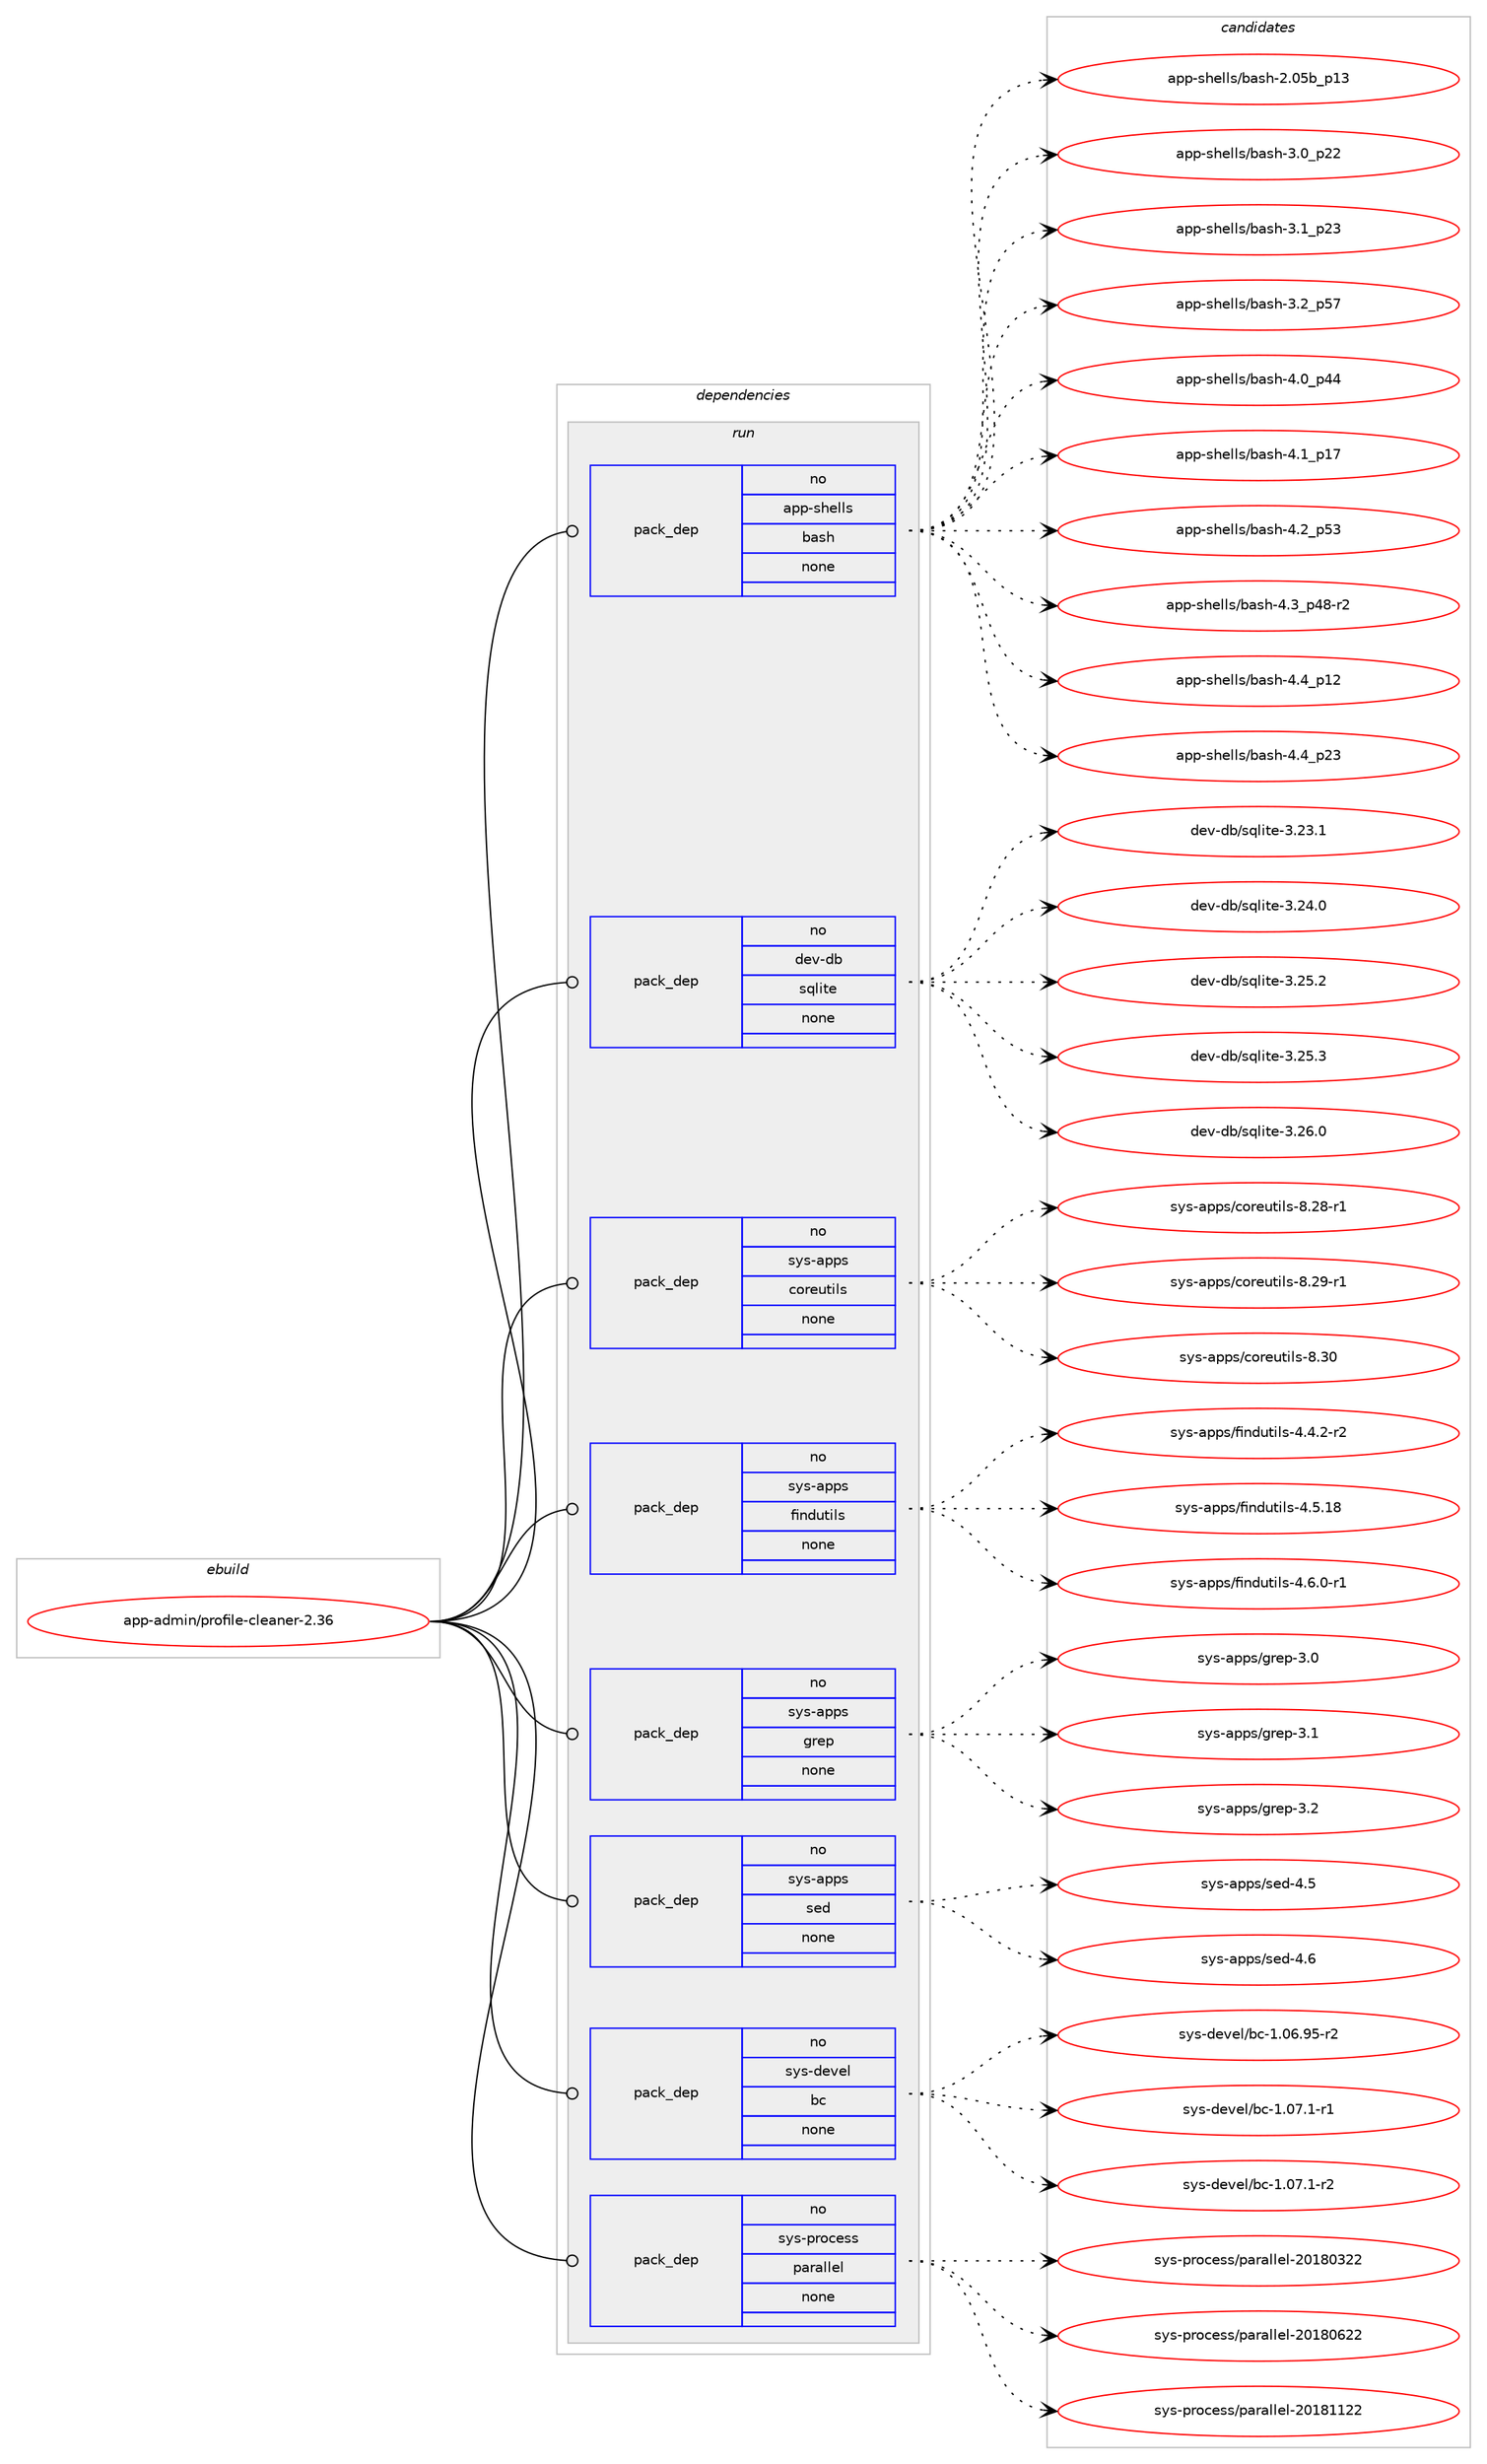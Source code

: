 digraph prolog {

# *************
# Graph options
# *************

newrank=true;
concentrate=true;
compound=true;
graph [rankdir=LR,fontname=Helvetica,fontsize=10,ranksep=1.5];#, ranksep=2.5, nodesep=0.2];
edge  [arrowhead=vee];
node  [fontname=Helvetica,fontsize=10];

# **********
# The ebuild
# **********

subgraph cluster_leftcol {
color=gray;
rank=same;
label=<<i>ebuild</i>>;
id [label="app-admin/profile-cleaner-2.36", color=red, width=4, href="../app-admin/profile-cleaner-2.36.svg"];
}

# ****************
# The dependencies
# ****************

subgraph cluster_midcol {
color=gray;
label=<<i>dependencies</i>>;
subgraph cluster_compile {
fillcolor="#eeeeee";
style=filled;
label=<<i>compile</i>>;
}
subgraph cluster_compileandrun {
fillcolor="#eeeeee";
style=filled;
label=<<i>compile and run</i>>;
}
subgraph cluster_run {
fillcolor="#eeeeee";
style=filled;
label=<<i>run</i>>;
subgraph pack821 {
dependency1031 [label=<<TABLE BORDER="0" CELLBORDER="1" CELLSPACING="0" CELLPADDING="4" WIDTH="220"><TR><TD ROWSPAN="6" CELLPADDING="30">pack_dep</TD></TR><TR><TD WIDTH="110">no</TD></TR><TR><TD>app-shells</TD></TR><TR><TD>bash</TD></TR><TR><TD>none</TD></TR><TR><TD></TD></TR></TABLE>>, shape=none, color=blue];
}
id:e -> dependency1031:w [weight=20,style="solid",arrowhead="odot"];
subgraph pack822 {
dependency1032 [label=<<TABLE BORDER="0" CELLBORDER="1" CELLSPACING="0" CELLPADDING="4" WIDTH="220"><TR><TD ROWSPAN="6" CELLPADDING="30">pack_dep</TD></TR><TR><TD WIDTH="110">no</TD></TR><TR><TD>dev-db</TD></TR><TR><TD>sqlite</TD></TR><TR><TD>none</TD></TR><TR><TD></TD></TR></TABLE>>, shape=none, color=blue];
}
id:e -> dependency1032:w [weight=20,style="solid",arrowhead="odot"];
subgraph pack823 {
dependency1033 [label=<<TABLE BORDER="0" CELLBORDER="1" CELLSPACING="0" CELLPADDING="4" WIDTH="220"><TR><TD ROWSPAN="6" CELLPADDING="30">pack_dep</TD></TR><TR><TD WIDTH="110">no</TD></TR><TR><TD>sys-apps</TD></TR><TR><TD>coreutils</TD></TR><TR><TD>none</TD></TR><TR><TD></TD></TR></TABLE>>, shape=none, color=blue];
}
id:e -> dependency1033:w [weight=20,style="solid",arrowhead="odot"];
subgraph pack824 {
dependency1034 [label=<<TABLE BORDER="0" CELLBORDER="1" CELLSPACING="0" CELLPADDING="4" WIDTH="220"><TR><TD ROWSPAN="6" CELLPADDING="30">pack_dep</TD></TR><TR><TD WIDTH="110">no</TD></TR><TR><TD>sys-apps</TD></TR><TR><TD>findutils</TD></TR><TR><TD>none</TD></TR><TR><TD></TD></TR></TABLE>>, shape=none, color=blue];
}
id:e -> dependency1034:w [weight=20,style="solid",arrowhead="odot"];
subgraph pack825 {
dependency1035 [label=<<TABLE BORDER="0" CELLBORDER="1" CELLSPACING="0" CELLPADDING="4" WIDTH="220"><TR><TD ROWSPAN="6" CELLPADDING="30">pack_dep</TD></TR><TR><TD WIDTH="110">no</TD></TR><TR><TD>sys-apps</TD></TR><TR><TD>grep</TD></TR><TR><TD>none</TD></TR><TR><TD></TD></TR></TABLE>>, shape=none, color=blue];
}
id:e -> dependency1035:w [weight=20,style="solid",arrowhead="odot"];
subgraph pack826 {
dependency1036 [label=<<TABLE BORDER="0" CELLBORDER="1" CELLSPACING="0" CELLPADDING="4" WIDTH="220"><TR><TD ROWSPAN="6" CELLPADDING="30">pack_dep</TD></TR><TR><TD WIDTH="110">no</TD></TR><TR><TD>sys-apps</TD></TR><TR><TD>sed</TD></TR><TR><TD>none</TD></TR><TR><TD></TD></TR></TABLE>>, shape=none, color=blue];
}
id:e -> dependency1036:w [weight=20,style="solid",arrowhead="odot"];
subgraph pack827 {
dependency1037 [label=<<TABLE BORDER="0" CELLBORDER="1" CELLSPACING="0" CELLPADDING="4" WIDTH="220"><TR><TD ROWSPAN="6" CELLPADDING="30">pack_dep</TD></TR><TR><TD WIDTH="110">no</TD></TR><TR><TD>sys-devel</TD></TR><TR><TD>bc</TD></TR><TR><TD>none</TD></TR><TR><TD></TD></TR></TABLE>>, shape=none, color=blue];
}
id:e -> dependency1037:w [weight=20,style="solid",arrowhead="odot"];
subgraph pack828 {
dependency1038 [label=<<TABLE BORDER="0" CELLBORDER="1" CELLSPACING="0" CELLPADDING="4" WIDTH="220"><TR><TD ROWSPAN="6" CELLPADDING="30">pack_dep</TD></TR><TR><TD WIDTH="110">no</TD></TR><TR><TD>sys-process</TD></TR><TR><TD>parallel</TD></TR><TR><TD>none</TD></TR><TR><TD></TD></TR></TABLE>>, shape=none, color=blue];
}
id:e -> dependency1038:w [weight=20,style="solid",arrowhead="odot"];
}
}

# **************
# The candidates
# **************

subgraph cluster_choices {
rank=same;
color=gray;
label=<<i>candidates</i>>;

subgraph choice821 {
color=black;
nodesep=1;
choice9711211245115104101108108115479897115104455046485398951124951 [label="app-shells/bash-2.05b_p13", color=red, width=4,href="../app-shells/bash-2.05b_p13.svg"];
choice971121124511510410110810811547989711510445514648951125050 [label="app-shells/bash-3.0_p22", color=red, width=4,href="../app-shells/bash-3.0_p22.svg"];
choice971121124511510410110810811547989711510445514649951125051 [label="app-shells/bash-3.1_p23", color=red, width=4,href="../app-shells/bash-3.1_p23.svg"];
choice971121124511510410110810811547989711510445514650951125355 [label="app-shells/bash-3.2_p57", color=red, width=4,href="../app-shells/bash-3.2_p57.svg"];
choice971121124511510410110810811547989711510445524648951125252 [label="app-shells/bash-4.0_p44", color=red, width=4,href="../app-shells/bash-4.0_p44.svg"];
choice971121124511510410110810811547989711510445524649951124955 [label="app-shells/bash-4.1_p17", color=red, width=4,href="../app-shells/bash-4.1_p17.svg"];
choice971121124511510410110810811547989711510445524650951125351 [label="app-shells/bash-4.2_p53", color=red, width=4,href="../app-shells/bash-4.2_p53.svg"];
choice9711211245115104101108108115479897115104455246519511252564511450 [label="app-shells/bash-4.3_p48-r2", color=red, width=4,href="../app-shells/bash-4.3_p48-r2.svg"];
choice971121124511510410110810811547989711510445524652951124950 [label="app-shells/bash-4.4_p12", color=red, width=4,href="../app-shells/bash-4.4_p12.svg"];
choice971121124511510410110810811547989711510445524652951125051 [label="app-shells/bash-4.4_p23", color=red, width=4,href="../app-shells/bash-4.4_p23.svg"];
dependency1031:e -> choice9711211245115104101108108115479897115104455046485398951124951:w [style=dotted,weight="100"];
dependency1031:e -> choice971121124511510410110810811547989711510445514648951125050:w [style=dotted,weight="100"];
dependency1031:e -> choice971121124511510410110810811547989711510445514649951125051:w [style=dotted,weight="100"];
dependency1031:e -> choice971121124511510410110810811547989711510445514650951125355:w [style=dotted,weight="100"];
dependency1031:e -> choice971121124511510410110810811547989711510445524648951125252:w [style=dotted,weight="100"];
dependency1031:e -> choice971121124511510410110810811547989711510445524649951124955:w [style=dotted,weight="100"];
dependency1031:e -> choice971121124511510410110810811547989711510445524650951125351:w [style=dotted,weight="100"];
dependency1031:e -> choice9711211245115104101108108115479897115104455246519511252564511450:w [style=dotted,weight="100"];
dependency1031:e -> choice971121124511510410110810811547989711510445524652951124950:w [style=dotted,weight="100"];
dependency1031:e -> choice971121124511510410110810811547989711510445524652951125051:w [style=dotted,weight="100"];
}
subgraph choice822 {
color=black;
nodesep=1;
choice10010111845100984711511310810511610145514650514649 [label="dev-db/sqlite-3.23.1", color=red, width=4,href="../dev-db/sqlite-3.23.1.svg"];
choice10010111845100984711511310810511610145514650524648 [label="dev-db/sqlite-3.24.0", color=red, width=4,href="../dev-db/sqlite-3.24.0.svg"];
choice10010111845100984711511310810511610145514650534650 [label="dev-db/sqlite-3.25.2", color=red, width=4,href="../dev-db/sqlite-3.25.2.svg"];
choice10010111845100984711511310810511610145514650534651 [label="dev-db/sqlite-3.25.3", color=red, width=4,href="../dev-db/sqlite-3.25.3.svg"];
choice10010111845100984711511310810511610145514650544648 [label="dev-db/sqlite-3.26.0", color=red, width=4,href="../dev-db/sqlite-3.26.0.svg"];
dependency1032:e -> choice10010111845100984711511310810511610145514650514649:w [style=dotted,weight="100"];
dependency1032:e -> choice10010111845100984711511310810511610145514650524648:w [style=dotted,weight="100"];
dependency1032:e -> choice10010111845100984711511310810511610145514650534650:w [style=dotted,weight="100"];
dependency1032:e -> choice10010111845100984711511310810511610145514650534651:w [style=dotted,weight="100"];
dependency1032:e -> choice10010111845100984711511310810511610145514650544648:w [style=dotted,weight="100"];
}
subgraph choice823 {
color=black;
nodesep=1;
choice1151211154597112112115479911111410111711610510811545564650564511449 [label="sys-apps/coreutils-8.28-r1", color=red, width=4,href="../sys-apps/coreutils-8.28-r1.svg"];
choice1151211154597112112115479911111410111711610510811545564650574511449 [label="sys-apps/coreutils-8.29-r1", color=red, width=4,href="../sys-apps/coreutils-8.29-r1.svg"];
choice115121115459711211211547991111141011171161051081154556465148 [label="sys-apps/coreutils-8.30", color=red, width=4,href="../sys-apps/coreutils-8.30.svg"];
dependency1033:e -> choice1151211154597112112115479911111410111711610510811545564650564511449:w [style=dotted,weight="100"];
dependency1033:e -> choice1151211154597112112115479911111410111711610510811545564650574511449:w [style=dotted,weight="100"];
dependency1033:e -> choice115121115459711211211547991111141011171161051081154556465148:w [style=dotted,weight="100"];
}
subgraph choice824 {
color=black;
nodesep=1;
choice1151211154597112112115471021051101001171161051081154552465246504511450 [label="sys-apps/findutils-4.4.2-r2", color=red, width=4,href="../sys-apps/findutils-4.4.2-r2.svg"];
choice11512111545971121121154710210511010011711610510811545524653464956 [label="sys-apps/findutils-4.5.18", color=red, width=4,href="../sys-apps/findutils-4.5.18.svg"];
choice1151211154597112112115471021051101001171161051081154552465446484511449 [label="sys-apps/findutils-4.6.0-r1", color=red, width=4,href="../sys-apps/findutils-4.6.0-r1.svg"];
dependency1034:e -> choice1151211154597112112115471021051101001171161051081154552465246504511450:w [style=dotted,weight="100"];
dependency1034:e -> choice11512111545971121121154710210511010011711610510811545524653464956:w [style=dotted,weight="100"];
dependency1034:e -> choice1151211154597112112115471021051101001171161051081154552465446484511449:w [style=dotted,weight="100"];
}
subgraph choice825 {
color=black;
nodesep=1;
choice11512111545971121121154710311410111245514648 [label="sys-apps/grep-3.0", color=red, width=4,href="../sys-apps/grep-3.0.svg"];
choice11512111545971121121154710311410111245514649 [label="sys-apps/grep-3.1", color=red, width=4,href="../sys-apps/grep-3.1.svg"];
choice11512111545971121121154710311410111245514650 [label="sys-apps/grep-3.2", color=red, width=4,href="../sys-apps/grep-3.2.svg"];
dependency1035:e -> choice11512111545971121121154710311410111245514648:w [style=dotted,weight="100"];
dependency1035:e -> choice11512111545971121121154710311410111245514649:w [style=dotted,weight="100"];
dependency1035:e -> choice11512111545971121121154710311410111245514650:w [style=dotted,weight="100"];
}
subgraph choice826 {
color=black;
nodesep=1;
choice11512111545971121121154711510110045524653 [label="sys-apps/sed-4.5", color=red, width=4,href="../sys-apps/sed-4.5.svg"];
choice11512111545971121121154711510110045524654 [label="sys-apps/sed-4.6", color=red, width=4,href="../sys-apps/sed-4.6.svg"];
dependency1036:e -> choice11512111545971121121154711510110045524653:w [style=dotted,weight="100"];
dependency1036:e -> choice11512111545971121121154711510110045524654:w [style=dotted,weight="100"];
}
subgraph choice827 {
color=black;
nodesep=1;
choice1151211154510010111810110847989945494648544657534511450 [label="sys-devel/bc-1.06.95-r2", color=red, width=4,href="../sys-devel/bc-1.06.95-r2.svg"];
choice11512111545100101118101108479899454946485546494511449 [label="sys-devel/bc-1.07.1-r1", color=red, width=4,href="../sys-devel/bc-1.07.1-r1.svg"];
choice11512111545100101118101108479899454946485546494511450 [label="sys-devel/bc-1.07.1-r2", color=red, width=4,href="../sys-devel/bc-1.07.1-r2.svg"];
dependency1037:e -> choice1151211154510010111810110847989945494648544657534511450:w [style=dotted,weight="100"];
dependency1037:e -> choice11512111545100101118101108479899454946485546494511449:w [style=dotted,weight="100"];
dependency1037:e -> choice11512111545100101118101108479899454946485546494511450:w [style=dotted,weight="100"];
}
subgraph choice828 {
color=black;
nodesep=1;
choice1151211154511211411199101115115471129711497108108101108455048495648515050 [label="sys-process/parallel-20180322", color=red, width=4,href="../sys-process/parallel-20180322.svg"];
choice1151211154511211411199101115115471129711497108108101108455048495648545050 [label="sys-process/parallel-20180622", color=red, width=4,href="../sys-process/parallel-20180622.svg"];
choice1151211154511211411199101115115471129711497108108101108455048495649495050 [label="sys-process/parallel-20181122", color=red, width=4,href="../sys-process/parallel-20181122.svg"];
dependency1038:e -> choice1151211154511211411199101115115471129711497108108101108455048495648515050:w [style=dotted,weight="100"];
dependency1038:e -> choice1151211154511211411199101115115471129711497108108101108455048495648545050:w [style=dotted,weight="100"];
dependency1038:e -> choice1151211154511211411199101115115471129711497108108101108455048495649495050:w [style=dotted,weight="100"];
}
}

}
